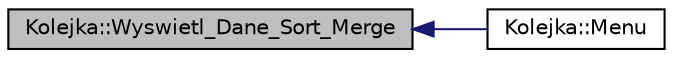 digraph G
{
  edge [fontname="Helvetica",fontsize="10",labelfontname="Helvetica",labelfontsize="10"];
  node [fontname="Helvetica",fontsize="10",shape=record];
  rankdir="LR";
  Node1 [label="Kolejka::Wyswietl_Dane_Sort_Merge",height=0.2,width=0.4,color="black", fillcolor="grey75", style="filled" fontcolor="black"];
  Node1 -> Node2 [dir="back",color="midnightblue",fontsize="10",style="solid",fontname="Helvetica"];
  Node2 [label="Kolejka::Menu",height=0.2,width=0.4,color="black", fillcolor="white", style="filled",URL="$class_kolejka.html#adf3fa87d0693b7f11835e8a67d2efcc1",tooltip="Funkcja wyswietlajca menu klasy Kolejka."];
}
